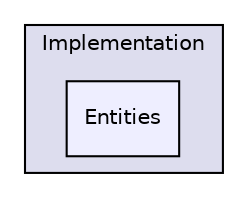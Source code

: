 digraph "D:/Work/Programmieren/Java/D-MARLA/Implementation/MARLA-Server/CycleStatistics/src/GameStatistics/Implementation/Entities" {
  compound=true
  node [ fontsize="10", fontname="Helvetica"];
  edge [ labelfontsize="10", labelfontname="Helvetica"];
  subgraph clusterdir_f0f0a568171c8d9e6f15c807ebc93d1b {
    graph [ bgcolor="#ddddee", pencolor="black", label="Implementation" fontname="Helvetica", fontsize="10", URL="dir_f0f0a568171c8d9e6f15c807ebc93d1b.html"]
  dir_1101869e65d7999b53c548a2f2e5a011 [shape=box, label="Entities", style="filled", fillcolor="#eeeeff", pencolor="black", URL="dir_1101869e65d7999b53c548a2f2e5a011.html"];
  }
}
